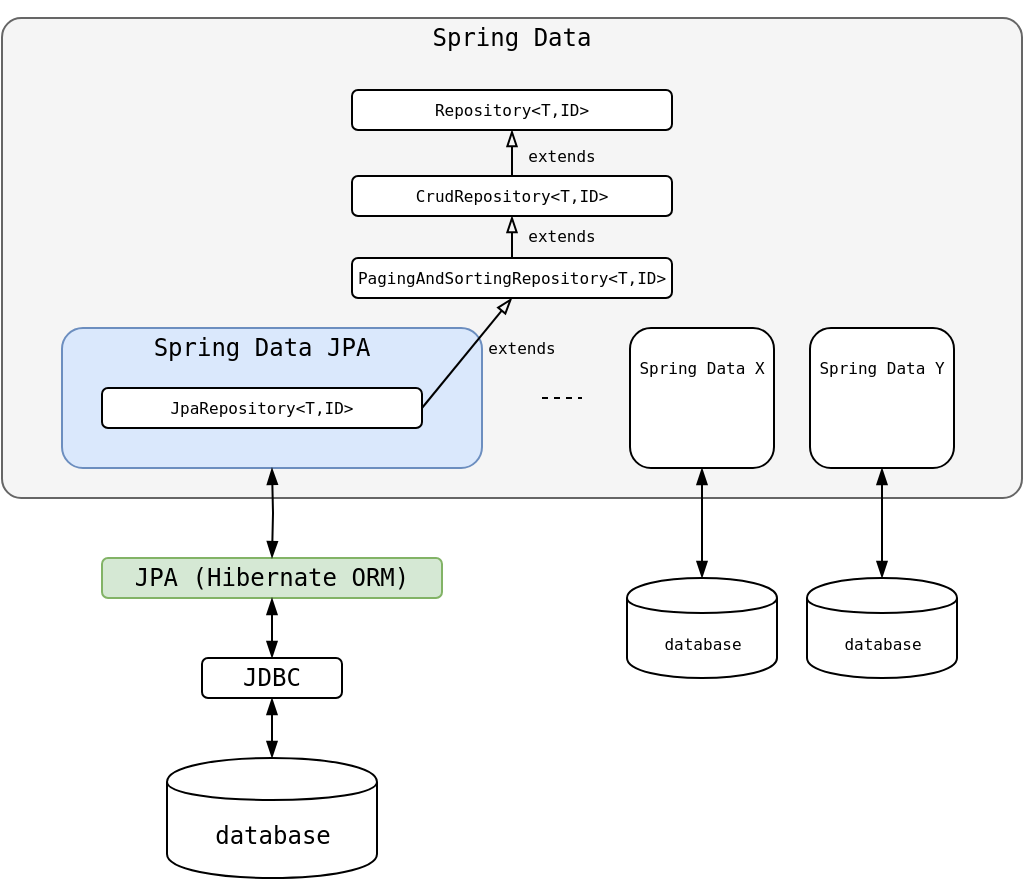 <mxfile version="13.3.7" type="device"><diagram id="fwDMtCPdKjOR37YLTAci" name="Page-1"><mxGraphModel dx="1102" dy="567" grid="1" gridSize="10" guides="1" tooltips="1" connect="1" arrows="1" fold="1" page="1" pageScale="1" pageWidth="583" pageHeight="827" math="0" shadow="0"><root><mxCell id="0"/><mxCell id="1" parent="0"/><mxCell id="qNkX27n9NU9jFtstoSR5-2" value="" style="rounded=1;whiteSpace=wrap;html=1;arcSize=4;fillColor=#f5f5f5;strokeColor=#666666;fontColor=#333333;" vertex="1" parent="1"><mxGeometry x="40" y="40" width="510" height="240" as="geometry"/></mxCell><mxCell id="qNkX27n9NU9jFtstoSR5-31" value="" style="edgeStyle=orthogonalEdgeStyle;rounded=0;orthogonalLoop=1;jettySize=auto;html=1;startArrow=blockThin;startFill=1;endArrow=blockThin;endFill=1;entryX=0.5;entryY=1;entryDx=0;entryDy=0;" edge="1" parent="1" source="qNkX27n9NU9jFtstoSR5-1" target="qNkX27n9NU9jFtstoSR5-6"><mxGeometry relative="1" as="geometry"><mxPoint x="175" y="380" as="targetPoint"/></mxGeometry></mxCell><mxCell id="qNkX27n9NU9jFtstoSR5-1" value="&lt;pre&gt;database&lt;/pre&gt;" style="shape=cylinder;whiteSpace=wrap;html=1;boundedLbl=1;backgroundOutline=1;" vertex="1" parent="1"><mxGeometry x="122.5" y="410" width="105" height="60" as="geometry"/></mxCell><mxCell id="qNkX27n9NU9jFtstoSR5-6" value="&lt;pre&gt;JDBC&lt;/pre&gt;" style="rounded=1;whiteSpace=wrap;html=1;" vertex="1" parent="1"><mxGeometry x="140" y="360" width="70" height="20" as="geometry"/></mxCell><mxCell id="qNkX27n9NU9jFtstoSR5-7" value="&lt;pre&gt;JPA (Hibernate ORM)&lt;/pre&gt;" style="rounded=1;whiteSpace=wrap;html=1;fillColor=#d5e8d4;strokeColor=#82b366;" vertex="1" parent="1"><mxGeometry x="90" y="310" width="170" height="20" as="geometry"/></mxCell><mxCell id="qNkX27n9NU9jFtstoSR5-8" value="" style="rounded=1;whiteSpace=wrap;html=1;fillColor=#dae8fc;strokeColor=#6c8ebf;" vertex="1" parent="1"><mxGeometry x="70" y="195" width="210" height="70" as="geometry"/></mxCell><mxCell id="qNkX27n9NU9jFtstoSR5-14" value="&lt;pre&gt;Spring Data JPA&lt;/pre&gt;" style="text;html=1;strokeColor=none;fillColor=none;align=center;verticalAlign=middle;whiteSpace=wrap;rounded=0;" vertex="1" parent="1"><mxGeometry x="116.25" y="195" width="107.5" height="20" as="geometry"/></mxCell><mxCell id="qNkX27n9NU9jFtstoSR5-15" value="&lt;pre&gt;Spring Data&lt;/pre&gt;" style="text;html=1;strokeColor=none;fillColor=none;align=center;verticalAlign=middle;whiteSpace=wrap;rounded=0;" vertex="1" parent="1"><mxGeometry x="241.25" y="40" width="107.5" height="20" as="geometry"/></mxCell><mxCell id="qNkX27n9NU9jFtstoSR5-17" value="&lt;pre title=&quot;Interface JpaRepository&quot; class=&quot;title&quot; style=&quot;font-size: 8px&quot;&gt;&lt;span style=&quot;font-weight: normal&quot;&gt;Repository&amp;lt;T,ID&amp;gt;&lt;/span&gt;&lt;/pre&gt;" style="rounded=1;whiteSpace=wrap;html=1;" vertex="1" parent="1"><mxGeometry x="215" y="76" width="160" height="20" as="geometry"/></mxCell><mxCell id="qNkX27n9NU9jFtstoSR5-24" value="&lt;pre title=&quot;Interface JpaRepository&quot; class=&quot;title&quot; style=&quot;font-size: 8px&quot;&gt;&lt;span style=&quot;font-weight: normal&quot;&gt;CrudRepository&amp;lt;T,ID&amp;gt;&lt;/span&gt;&lt;/pre&gt;" style="rounded=1;whiteSpace=wrap;html=1;" vertex="1" parent="1"><mxGeometry x="215" y="119" width="160" height="20" as="geometry"/></mxCell><mxCell id="qNkX27n9NU9jFtstoSR5-26" value="&lt;pre title=&quot;Interface JpaRepository&quot; class=&quot;title&quot; style=&quot;font-size: 8px&quot;&gt;&lt;span style=&quot;font-weight: normal&quot;&gt;PagingAndSortingRepository&amp;lt;T,ID&amp;gt;&lt;/span&gt;&lt;/pre&gt;" style="rounded=1;whiteSpace=wrap;html=1;" vertex="1" parent="1"><mxGeometry x="215" y="160" width="160" height="20" as="geometry"/></mxCell><mxCell id="qNkX27n9NU9jFtstoSR5-28" value="&lt;pre title=&quot;Interface JpaRepository&quot; class=&quot;title&quot; style=&quot;font-size: 8px&quot;&gt;&lt;font style=&quot;font-size: 8px&quot;&gt;&lt;span style=&quot;font-weight: normal&quot;&gt;JpaRepository&amp;lt;T,ID&amp;gt;&lt;/span&gt;&lt;/font&gt;&lt;/pre&gt;" style="rounded=1;whiteSpace=wrap;html=1;" vertex="1" parent="1"><mxGeometry x="90" y="225" width="160" height="20" as="geometry"/></mxCell><mxCell id="qNkX27n9NU9jFtstoSR5-32" value="" style="edgeStyle=orthogonalEdgeStyle;rounded=0;orthogonalLoop=1;jettySize=auto;html=1;startArrow=blockThin;startFill=1;endArrow=blockThin;endFill=1;entryX=0.5;entryY=1;entryDx=0;entryDy=0;" edge="1" parent="1" target="qNkX27n9NU9jFtstoSR5-7"><mxGeometry relative="1" as="geometry"><mxPoint x="175" y="360" as="sourcePoint"/><mxPoint x="185" y="390" as="targetPoint"/></mxGeometry></mxCell><mxCell id="qNkX27n9NU9jFtstoSR5-33" value="" style="edgeStyle=orthogonalEdgeStyle;rounded=0;orthogonalLoop=1;jettySize=auto;html=1;startArrow=blockThin;startFill=1;endArrow=blockThin;endFill=1;entryX=0.5;entryY=1;entryDx=0;entryDy=0;" edge="1" parent="1" target="qNkX27n9NU9jFtstoSR5-8"><mxGeometry relative="1" as="geometry"><mxPoint x="175" y="310" as="sourcePoint"/><mxPoint x="195" y="400" as="targetPoint"/></mxGeometry></mxCell><mxCell id="qNkX27n9NU9jFtstoSR5-36" value="" style="endArrow=blockThin;html=1;exitX=0.5;exitY=0;exitDx=0;exitDy=0;entryX=0.5;entryY=1;entryDx=0;entryDy=0;endFill=0;" edge="1" parent="1" source="qNkX27n9NU9jFtstoSR5-26" target="qNkX27n9NU9jFtstoSR5-24"><mxGeometry width="50" height="50" relative="1" as="geometry"><mxPoint x="260" y="160" as="sourcePoint"/><mxPoint x="310" y="110" as="targetPoint"/></mxGeometry></mxCell><mxCell id="qNkX27n9NU9jFtstoSR5-37" value="&lt;pre style=&quot;font-size: 8px&quot;&gt;&lt;font style=&quot;font-size: 8px&quot;&gt;extends&lt;/font&gt;&lt;/pre&gt;" style="text;html=1;strokeColor=none;fillColor=none;align=center;verticalAlign=middle;whiteSpace=wrap;rounded=0;" vertex="1" parent="1"><mxGeometry x="300" y="139" width="40" height="20" as="geometry"/></mxCell><mxCell id="qNkX27n9NU9jFtstoSR5-38" value="" style="endArrow=blockThin;html=1;exitX=0.5;exitY=0;exitDx=0;exitDy=0;entryX=0.5;entryY=1;entryDx=0;entryDy=0;endFill=0;" edge="1" parent="1" source="qNkX27n9NU9jFtstoSR5-24" target="qNkX27n9NU9jFtstoSR5-17"><mxGeometry width="50" height="50" relative="1" as="geometry"><mxPoint x="295" y="100" as="sourcePoint"/><mxPoint x="295" y="60" as="targetPoint"/></mxGeometry></mxCell><mxCell id="qNkX27n9NU9jFtstoSR5-39" value="&lt;pre style=&quot;font-size: 8px&quot;&gt;&lt;font style=&quot;font-size: 8px&quot;&gt;extends&lt;/font&gt;&lt;/pre&gt;" style="text;html=1;strokeColor=none;fillColor=none;align=center;verticalAlign=middle;whiteSpace=wrap;rounded=0;" vertex="1" parent="1"><mxGeometry x="300" y="99" width="40" height="20" as="geometry"/></mxCell><mxCell id="qNkX27n9NU9jFtstoSR5-40" value="" style="endArrow=blockThin;html=1;exitX=1;exitY=0.5;exitDx=0;exitDy=0;entryX=0.5;entryY=1;entryDx=0;entryDy=0;endFill=0;" edge="1" parent="1" source="qNkX27n9NU9jFtstoSR5-28" target="qNkX27n9NU9jFtstoSR5-26"><mxGeometry width="50" height="50" relative="1" as="geometry"><mxPoint x="305" y="170" as="sourcePoint"/><mxPoint x="305" y="130.0" as="targetPoint"/></mxGeometry></mxCell><mxCell id="qNkX27n9NU9jFtstoSR5-41" value="&lt;pre style=&quot;font-size: 8px&quot;&gt;&lt;font style=&quot;font-size: 8px&quot;&gt;extends&lt;/font&gt;&lt;/pre&gt;" style="text;html=1;strokeColor=none;fillColor=none;align=center;verticalAlign=middle;whiteSpace=wrap;rounded=0;" vertex="1" parent="1"><mxGeometry x="280" y="195" width="40" height="20" as="geometry"/></mxCell><mxCell id="qNkX27n9NU9jFtstoSR5-43" value="&lt;pre style=&quot;font-size: 8px&quot;&gt;&lt;font style=&quot;font-size: 8px&quot;&gt;database&lt;/font&gt;&lt;/pre&gt;" style="shape=cylinder;whiteSpace=wrap;html=1;boundedLbl=1;backgroundOutline=1;" vertex="1" parent="1"><mxGeometry x="442.5" y="320" width="75" height="50" as="geometry"/></mxCell><mxCell id="qNkX27n9NU9jFtstoSR5-44" value="&lt;pre style=&quot;font-size: 8px&quot;&gt;&lt;font style=&quot;font-size: 8px&quot;&gt;database&lt;/font&gt;&lt;/pre&gt;" style="shape=cylinder;whiteSpace=wrap;html=1;boundedLbl=1;backgroundOutline=1;" vertex="1" parent="1"><mxGeometry x="352.5" y="320" width="75" height="50" as="geometry"/></mxCell><mxCell id="qNkX27n9NU9jFtstoSR5-45" value="" style="rounded=1;whiteSpace=wrap;html=1;" vertex="1" parent="1"><mxGeometry x="354" y="195" width="72" height="70" as="geometry"/></mxCell><mxCell id="qNkX27n9NU9jFtstoSR5-46" value="" style="rounded=1;whiteSpace=wrap;html=1;" vertex="1" parent="1"><mxGeometry x="444" y="195" width="72" height="70" as="geometry"/></mxCell><mxCell id="qNkX27n9NU9jFtstoSR5-47" value="&lt;pre style=&quot;font-size: 8px&quot;&gt;Spring Data X&lt;/pre&gt;" style="text;html=1;strokeColor=none;fillColor=none;align=center;verticalAlign=middle;whiteSpace=wrap;rounded=0;" vertex="1" parent="1"><mxGeometry x="356.25" y="205" width="67.5" height="20" as="geometry"/></mxCell><mxCell id="qNkX27n9NU9jFtstoSR5-48" value="&lt;pre style=&quot;font-size: 8px&quot;&gt;Spring Data Y&lt;/pre&gt;" style="text;html=1;strokeColor=none;fillColor=none;align=center;verticalAlign=middle;whiteSpace=wrap;rounded=0;" vertex="1" parent="1"><mxGeometry x="446.25" y="205" width="67.5" height="20" as="geometry"/></mxCell><mxCell id="qNkX27n9NU9jFtstoSR5-49" value="" style="endArrow=none;dashed=1;html=1;" edge="1" parent="1"><mxGeometry width="50" height="50" relative="1" as="geometry"><mxPoint x="310" y="230" as="sourcePoint"/><mxPoint x="330" y="230" as="targetPoint"/></mxGeometry></mxCell><mxCell id="qNkX27n9NU9jFtstoSR5-52" value="" style="edgeStyle=orthogonalEdgeStyle;rounded=0;orthogonalLoop=1;jettySize=auto;html=1;startArrow=blockThin;startFill=1;endArrow=blockThin;endFill=1;entryX=0.5;entryY=1;entryDx=0;entryDy=0;exitX=0.5;exitY=0;exitDx=0;exitDy=0;" edge="1" parent="1" source="qNkX27n9NU9jFtstoSR5-44" target="qNkX27n9NU9jFtstoSR5-45"><mxGeometry relative="1" as="geometry"><mxPoint x="185" y="320" as="sourcePoint"/><mxPoint x="185" y="275" as="targetPoint"/></mxGeometry></mxCell><mxCell id="qNkX27n9NU9jFtstoSR5-53" value="" style="edgeStyle=orthogonalEdgeStyle;rounded=0;orthogonalLoop=1;jettySize=auto;html=1;startArrow=blockThin;startFill=1;endArrow=blockThin;endFill=1;entryX=0.5;entryY=1;entryDx=0;entryDy=0;exitX=0.5;exitY=0;exitDx=0;exitDy=0;" edge="1" parent="1" source="qNkX27n9NU9jFtstoSR5-43" target="qNkX27n9NU9jFtstoSR5-46"><mxGeometry relative="1" as="geometry"><mxPoint x="400" y="330" as="sourcePoint"/><mxPoint x="400" y="275" as="targetPoint"/></mxGeometry></mxCell></root></mxGraphModel></diagram></mxfile>